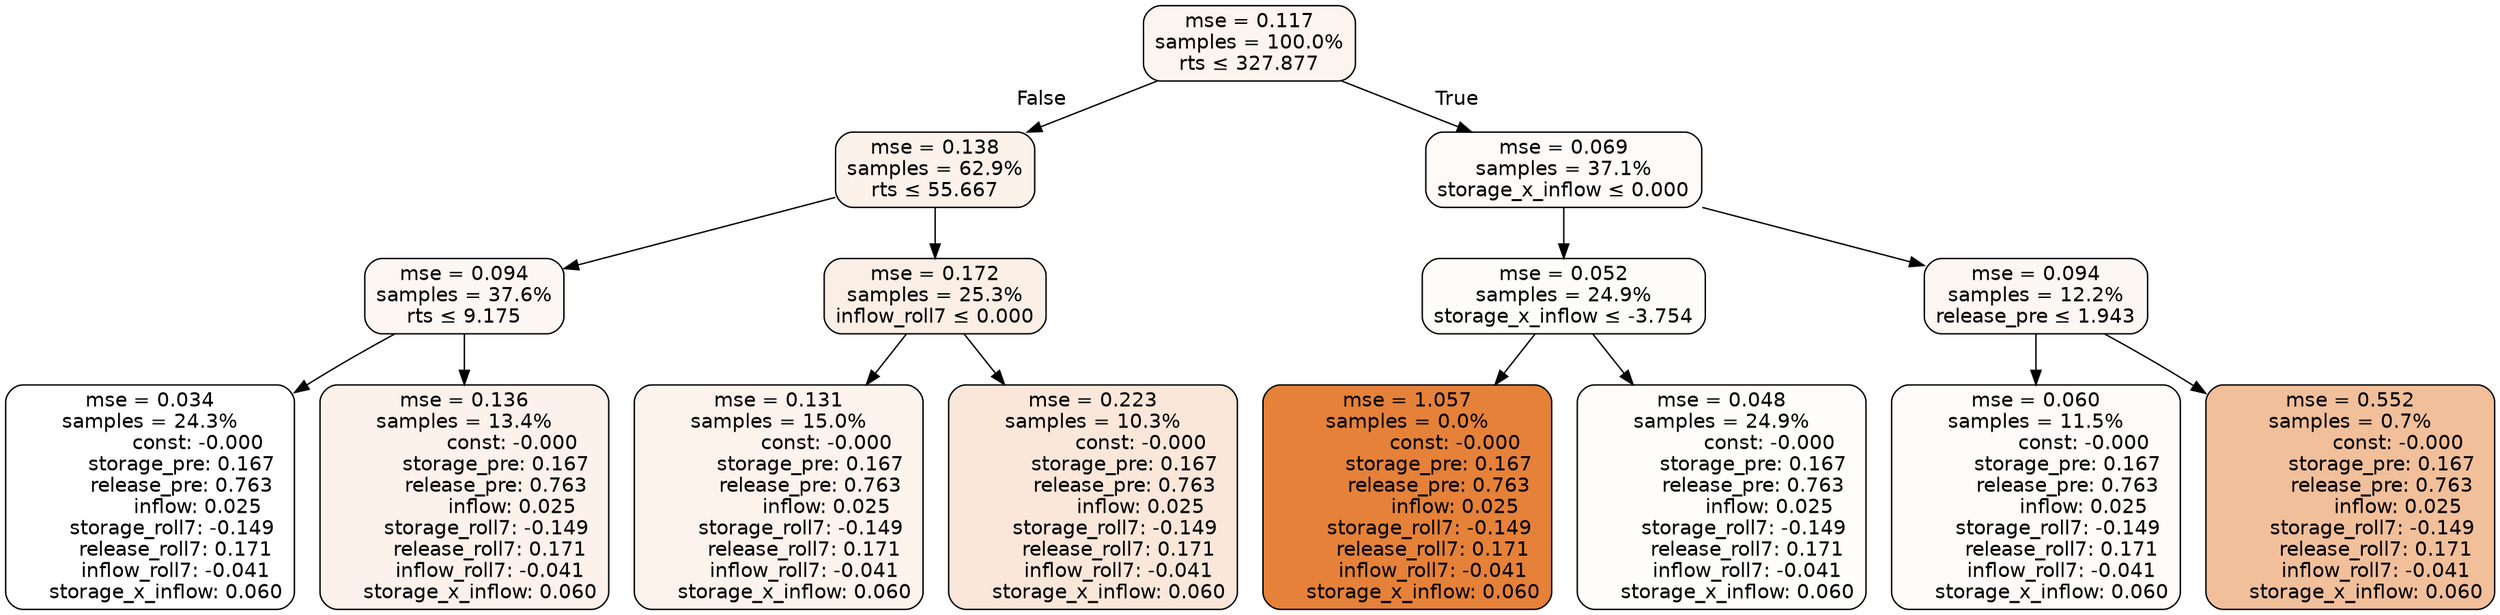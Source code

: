 digraph tree {
node [shape=rectangle, style="filled, rounded", color="black", fontname=helvetica] ;
edge [fontname=helvetica] ;
	"0" [label="mse = 0.117
samples = 100.0%
rts &le; 327.877", fillcolor="#fcf4ee"]
	"1" [label="mse = 0.138
samples = 62.9%
rts &le; 55.667", fillcolor="#fcf2ea"]
	"2" [label="mse = 0.094
samples = 37.6%
rts &le; 9.175", fillcolor="#fdf7f3"]
	"3" [label="mse = 0.034
samples = 24.3%
               const: -0.000
          storage_pre: 0.167
          release_pre: 0.763
               inflow: 0.025
       storage_roll7: -0.149
        release_roll7: 0.171
        inflow_roll7: -0.041
     storage_x_inflow: 0.060", fillcolor="#ffffff"]
	"4" [label="mse = 0.136
samples = 13.4%
               const: -0.000
          storage_pre: 0.167
          release_pre: 0.763
               inflow: 0.025
       storage_roll7: -0.149
        release_roll7: 0.171
        inflow_roll7: -0.041
     storage_x_inflow: 0.060", fillcolor="#fcf2eb"]
	"5" [label="mse = 0.172
samples = 25.3%
inflow_roll7 &le; 0.000", fillcolor="#fbeee4"]
	"6" [label="mse = 0.131
samples = 15.0%
               const: -0.000
          storage_pre: 0.167
          release_pre: 0.763
               inflow: 0.025
       storage_roll7: -0.149
        release_roll7: 0.171
        inflow_roll7: -0.041
     storage_x_inflow: 0.060", fillcolor="#fcf3ec"]
	"7" [label="mse = 0.223
samples = 10.3%
               const: -0.000
          storage_pre: 0.167
          release_pre: 0.763
               inflow: 0.025
       storage_roll7: -0.149
        release_roll7: 0.171
        inflow_roll7: -0.041
     storage_x_inflow: 0.060", fillcolor="#fae7da"]
	"8" [label="mse = 0.069
samples = 37.1%
storage_x_inflow &le; 0.000", fillcolor="#fefaf8"]
	"9" [label="mse = 0.052
samples = 24.9%
storage_x_inflow &le; -3.754", fillcolor="#fefcfb"]
	"10" [label="mse = 1.057
samples = 0.0%
               const: -0.000
          storage_pre: 0.167
          release_pre: 0.763
               inflow: 0.025
       storage_roll7: -0.149
        release_roll7: 0.171
        inflow_roll7: -0.041
     storage_x_inflow: 0.060", fillcolor="#e58139"]
	"11" [label="mse = 0.048
samples = 24.9%
               const: -0.000
          storage_pre: 0.167
          release_pre: 0.763
               inflow: 0.025
       storage_roll7: -0.149
        release_roll7: 0.171
        inflow_roll7: -0.041
     storage_x_inflow: 0.060", fillcolor="#fefdfc"]
	"12" [label="mse = 0.094
samples = 12.2%
release_pre &le; 1.943", fillcolor="#fdf7f3"]
	"13" [label="mse = 0.060
samples = 11.5%
               const: -0.000
          storage_pre: 0.167
          release_pre: 0.763
               inflow: 0.025
       storage_roll7: -0.149
        release_roll7: 0.171
        inflow_roll7: -0.041
     storage_x_inflow: 0.060", fillcolor="#fefbfa"]
	"14" [label="mse = 0.552
samples = 0.7%
               const: -0.000
          storage_pre: 0.167
          release_pre: 0.763
               inflow: 0.025
       storage_roll7: -0.149
        release_roll7: 0.171
        inflow_roll7: -0.041
     storage_x_inflow: 0.060", fillcolor="#f1bf9a"]

	"0" -> "1" [labeldistance=2.5, labelangle=45, headlabel="False"]
	"1" -> "2"
	"2" -> "3"
	"2" -> "4"
	"1" -> "5"
	"5" -> "6"
	"5" -> "7"
	"0" -> "8" [labeldistance=2.5, labelangle=-45, headlabel="True"]
	"8" -> "9"
	"9" -> "10"
	"9" -> "11"
	"8" -> "12"
	"12" -> "13"
	"12" -> "14"
}